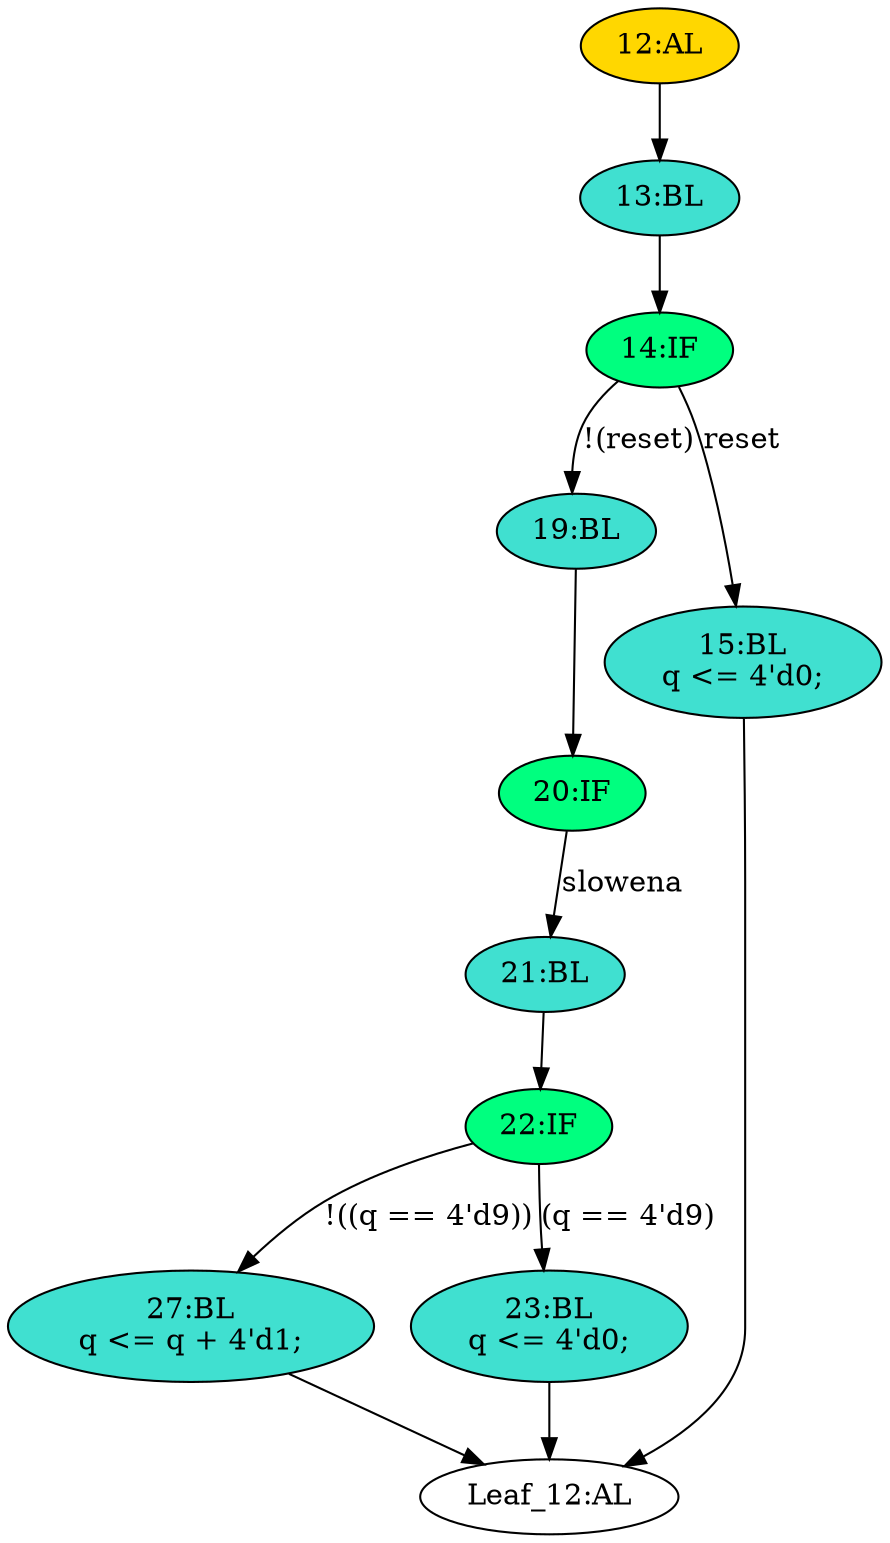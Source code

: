 strict digraph "" {
	node [label="\N"];
	"22:IF"	[ast="<pyverilog.vparser.ast.IfStatement object at 0x7ff47d2a67d0>",
		fillcolor=springgreen,
		label="22:IF",
		statements="[]",
		style=filled,
		typ=IfStatement];
	"27:BL"	[ast="<pyverilog.vparser.ast.Block object at 0x7ff47d2a68d0>",
		fillcolor=turquoise,
		label="27:BL
q <= q + 4'd1;",
		statements="[<pyverilog.vparser.ast.NonblockingSubstitution object at 0x7ff47d2a6910>]",
		style=filled,
		typ=Block];
	"22:IF" -> "27:BL"	[cond="['q']",
		label="!((q == 4'd9))",
		lineno=22];
	"23:BL"	[ast="<pyverilog.vparser.ast.Block object at 0x7ff47d2a6b50>",
		fillcolor=turquoise,
		label="23:BL
q <= 4'd0;",
		statements="[<pyverilog.vparser.ast.NonblockingSubstitution object at 0x7ff47d2a6b90>]",
		style=filled,
		typ=Block];
	"22:IF" -> "23:BL"	[cond="['q']",
		label="(q == 4'd9)",
		lineno=22];
	"19:BL"	[ast="<pyverilog.vparser.ast.Block object at 0x7ff47d2a6d90>",
		fillcolor=turquoise,
		label="19:BL",
		statements="[]",
		style=filled,
		typ=Block];
	"20:IF"	[ast="<pyverilog.vparser.ast.IfStatement object at 0x7ff47d2a6dd0>",
		fillcolor=springgreen,
		label="20:IF",
		statements="[]",
		style=filled,
		typ=IfStatement];
	"19:BL" -> "20:IF"	[cond="[]",
		lineno=None];
	"21:BL"	[ast="<pyverilog.vparser.ast.Block object at 0x7ff47d2a6e10>",
		fillcolor=turquoise,
		label="21:BL",
		statements="[]",
		style=filled,
		typ=Block];
	"21:BL" -> "22:IF"	[cond="[]",
		lineno=None];
	"15:BL"	[ast="<pyverilog.vparser.ast.Block object at 0x7ff47d2a6fd0>",
		fillcolor=turquoise,
		label="15:BL
q <= 4'd0;",
		statements="[<pyverilog.vparser.ast.NonblockingSubstitution object at 0x7ff47d2a6e90>]",
		style=filled,
		typ=Block];
	"Leaf_12:AL"	[def_var="['q']",
		label="Leaf_12:AL"];
	"15:BL" -> "Leaf_12:AL"	[cond="[]",
		lineno=None];
	"13:BL"	[ast="<pyverilog.vparser.ast.Block object at 0x7ff47d284050>",
		fillcolor=turquoise,
		label="13:BL",
		statements="[]",
		style=filled,
		typ=Block];
	"14:IF"	[ast="<pyverilog.vparser.ast.IfStatement object at 0x7ff47d284090>",
		fillcolor=springgreen,
		label="14:IF",
		statements="[]",
		style=filled,
		typ=IfStatement];
	"13:BL" -> "14:IF"	[cond="[]",
		lineno=None];
	"14:IF" -> "19:BL"	[cond="['reset']",
		label="!(reset)",
		lineno=14];
	"14:IF" -> "15:BL"	[cond="['reset']",
		label=reset,
		lineno=14];
	"20:IF" -> "21:BL"	[cond="['slowena']",
		label=slowena,
		lineno=20];
	"27:BL" -> "Leaf_12:AL"	[cond="[]",
		lineno=None];
	"12:AL"	[ast="<pyverilog.vparser.ast.Always object at 0x7ff47d284150>",
		clk_sens=True,
		fillcolor=gold,
		label="12:AL",
		sens="['clk', 'reset']",
		statements="[]",
		style=filled,
		typ=Always,
		use_var="['reset', 'q', 'slowena']"];
	"12:AL" -> "13:BL"	[cond="[]",
		lineno=None];
	"23:BL" -> "Leaf_12:AL"	[cond="[]",
		lineno=None];
}
